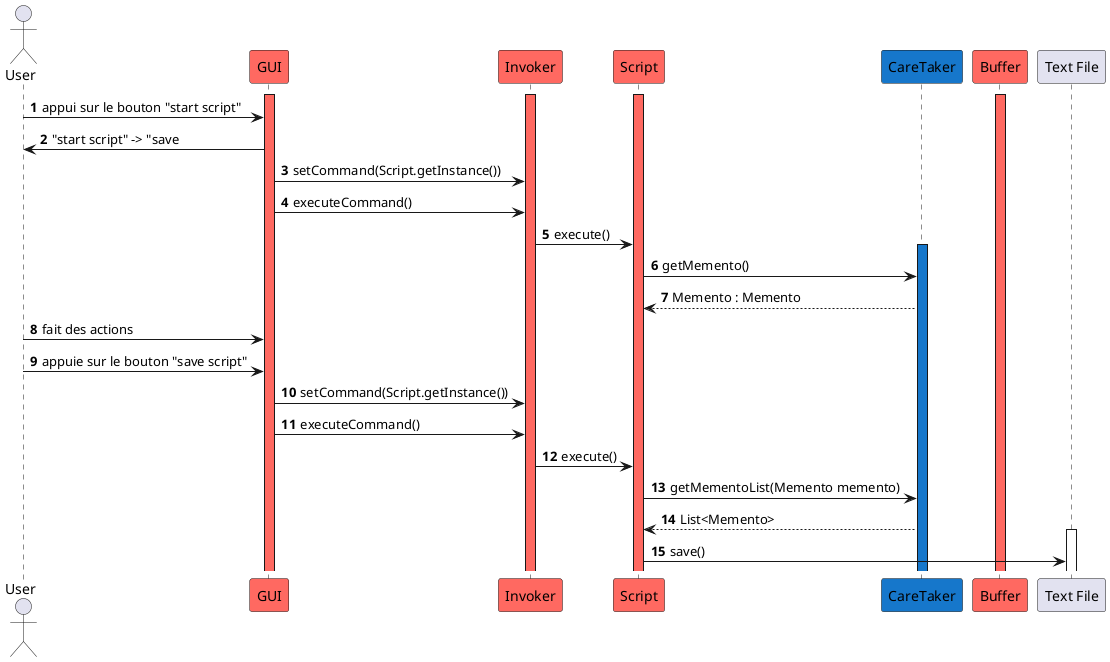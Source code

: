 @startuml
'https://plantuml.com/sequence-diagram

autonumber

actor User

participant GUI #ff6961
participant Invoker #ff6961
participant Script #ff6961
participant CareTaker #1677CB
participant Buffer #ff6961

activate GUI #ff6961
activate Invoker #ff6961
activate Script #ff6961
activate Buffer #ff6961


User -> GUI : appui sur le bouton "start script"
GUI -> User : "start script" -> "save

GUI -> Invoker : setCommand(Script.getInstance())
GUI -> Invoker : executeCommand()

Invoker -> Script : execute()

activate CareTaker #1677CB

Script -> CareTaker : getMemento()
CareTaker --> Script : Memento : Memento

User -> GUI : fait des actions
User -> GUI : appuie sur le bouton "save script"

GUI -> Invoker : setCommand(Script.getInstance())
GUI -> Invoker : executeCommand()
Invoker -> Script : execute()

Script -> CareTaker : getMementoList(Memento memento)
CareTaker --> Script : List<Memento>

activate "Text File"
Script -> "Text File" : save()


@enduml